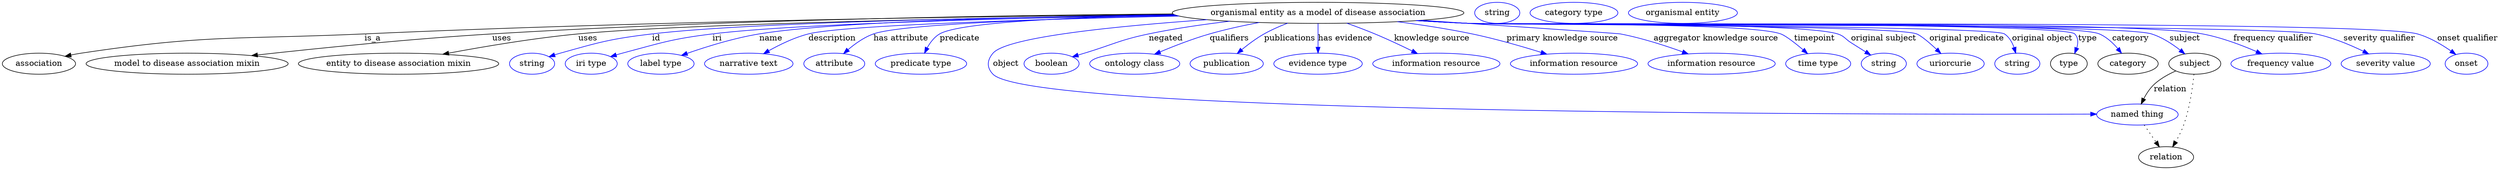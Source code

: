 digraph {
	graph [bb="0,0,4256.4,283"];
	node [label="\N"];
	"organismal entity as a model of disease association"	[height=0.5,
		label="organismal entity as a model of disease association",
		pos="2243.4,265",
		width=6.9147];
	association	[height=0.5,
		pos="62.394,178",
		width=1.7332];
	"organismal entity as a model of disease association" -> association	[label=is_a,
		lp="632.39,221.5",
		pos="e,106.73,190.67 1997.2,262.26 1678.8,259.19 1107,250.91 618.39,229 403,219.34 347.58,228.21 134.39,196 128.62,195.13 122.62,194.03 \
116.67,192.81"];
	"model to disease association mixin"	[height=0.5,
		pos="315.39,178",
		width=4.7843];
	"organismal entity as a model of disease association" -> "model to disease association mixin"	[label=uses,
		lp="852.89,221.5",
		pos="e,425.49,191.85 1995.7,263.14 1714.5,260.92 1242,253.48 836.39,229 698.66,220.69 541.01,204.64 435.54,192.97"];
	"entity to disease association mixin"	[height=0.5,
		pos="676.39,178",
		width=4.7482];
	"organismal entity as a model of disease association" -> "entity to disease association mixin"	[label=uses,
		lp="998.89,221.5",
		pos="e,751.79,194.22 2000.2,261.13 1690.5,256.81 1172.8,247.12 982.39,229 907.39,221.86 822.94,207.59 761.78,196.11"];
	id	[color=blue,
		height=0.5,
		label=string,
		pos="903.39,178",
		width=1.0652];
	"organismal entity as a model of disease association" -> id	[color=blue,
		label=id,
		lp="1115.4,221.5",
		pos="e,932.39,189.97 1999,261.51 1718.1,257.75 1274.3,248.84 1108.4,229 1037.6,220.53 1020,215.28 951.39,196 948.29,195.13 945.09,194.16 \
941.89,193.14",
		style=solid];
	iri	[color=blue,
		height=0.5,
		label="iri type",
		pos="1004.4,178",
		width=1.2277];
	"organismal entity as a model of disease association" -> iri	[color=blue,
		label=iri,
		lp="1218.4,221.5",
		pos="e,1037.3,190.11 2001.2,260.78 1744.9,256.49 1357.5,247.21 1210.4,229 1141.4,220.45 1124.6,213.98 1057.4,196 1054,195.1 1050.6,194.11 \
1047.1,193.09",
		style=solid];
	name	[color=blue,
		height=0.5,
		label="label type",
		pos="1123.4,178",
		width=1.5707];
	"organismal entity as a model of disease association" -> name	[color=blue,
		label=name,
		lp="1310.4,221.5",
		pos="e,1158.3,192.29 1997.8,262.05 1761.5,258.89 1421.2,250.62 1290.4,229 1247.9,221.97 1201,207.28 1167.7,195.64",
		style=solid];
	description	[color=blue,
		height=0.5,
		label="narrative text",
		pos="1273.4,178",
		width=2.0943];
	"organismal entity as a model of disease association" -> description	[color=blue,
		label=description,
		lp="1414.9,221.5",
		pos="e,1298.4,195.09 2006,259.52 1769.8,254.24 1434,244.21 1374.4,229 1350.8,222.97 1326.2,210.96 1307.2,200.23",
		style=solid];
	"has attribute"	[color=blue,
		height=0.5,
		label=attribute,
		pos="1418.4,178",
		width=1.4443];
	"organismal entity as a model of disease association" -> "has attribute"	[color=blue,
		label="has attribute",
		lp="1532.4,221.5",
		pos="e,1434.3,195.29 2004,259.96 1800.3,255.37 1533.4,246.17 1485.4,229 1469.4,223.28 1454,212.34 1442.1,202.15",
		style=solid];
	predicate	[color=blue,
		height=0.5,
		label="predicate type",
		pos="1566.4,178",
		width=2.1665];
	"organismal entity as a model of disease association" -> predicate	[color=blue,
		label=predicate,
		lp="1632.4,221.5",
		pos="e,1572.5,196.02 1999.3,261.4 1831.6,257.81 1633.2,249.26 1598.4,229 1589.1,223.61 1582.1,214.35 1577.1,205.26",
		style=solid];
	object	[color=blue,
		height=0.5,
		label="named thing",
		pos="3642.4,91",
		width=1.9318];
	"organismal entity as a model of disease association" -> object	[color=blue,
		label=object,
		lp="1711.4,178",
		pos="e,3572.7,91.747 2054.5,253.27 1903.5,242.68 1713.2,223.98 1689.4,196 1679,183.82 1678.3,171.51 1689.4,160 1755.5,91.603 3204,90.853 \
3562.6,91.721",
		style=solid];
	negated	[color=blue,
		height=0.5,
		label=boolean,
		pos="1789.4,178",
		width=1.2999];
	"organismal entity as a model of disease association" -> negated	[color=blue,
		label=negated,
		lp="1983.4,221.5",
		pos="e,1824.6,189.93 2092.6,250.67 2047.9,245.39 1998.9,238.3 1954.4,229 1904.4,218.56 1893.2,210.87 1844.4,196 1841.1,194.99 1837.7,\
193.95 1834.2,192.9",
		style=solid];
	qualifiers	[color=blue,
		height=0.5,
		label="ontology class",
		pos="1930.4,178",
		width=2.1304];
	"organismal entity as a model of disease association" -> qualifiers	[color=blue,
		label=qualifiers,
		lp="2091.9,221.5",
		pos="e,1964.3,194.24 2142.7,248.46 2115.2,243.26 2085.4,236.76 2058.4,229 2029.5,220.71 1998.1,208.5 1973.7,198.21",
		style=solid];
	publications	[color=blue,
		height=0.5,
		label=publication,
		pos="2087.4,178",
		width=1.7332];
	"organismal entity as a model of disease association" -> publications	[color=blue,
		label=publications,
		lp="2195.4,221.5",
		pos="e,2105.4,195.45 2191.5,247.38 2178.1,242.24 2163.9,236.05 2151.4,229 2138,221.42 2124.3,211.19 2113.1,201.95",
		style=solid];
	"has evidence"	[color=blue,
		height=0.5,
		label="evidence type",
		pos="2243.4,178",
		width=2.0943];
	"organismal entity as a model of disease association" -> "has evidence"	[color=blue,
		label="has evidence",
		lp="2289.9,221.5",
		pos="e,2243.4,196.18 2243.4,246.8 2243.4,235.16 2243.4,219.55 2243.4,206.24",
		style=solid];
	"knowledge source"	[color=blue,
		height=0.5,
		label="information resource",
		pos="2445.4,178",
		width=3.015];
	"organismal entity as a model of disease association" -> "knowledge source"	[color=blue,
		label="knowledge source",
		lp="2437.9,221.5",
		pos="e,2413.1,195.37 2292.6,247.3 2308,241.78 2325,235.41 2340.4,229 2361.7,220.11 2384.9,209.19 2404.1,199.83",
		style=solid];
	"primary knowledge source"	[color=blue,
		height=0.5,
		label="information resource",
		pos="2680.4,178",
		width=3.015];
	"organismal entity as a model of disease association" -> "primary knowledge source"	[color=blue,
		label="primary knowledge source",
		lp="2660.4,221.5",
		pos="e,2634,194.37 2378.9,249.86 2420,244.52 2465.3,237.6 2506.4,229 2546.3,220.66 2590.4,207.94 2624.3,197.41",
		style=solid];
	"aggregator knowledge source"	[color=blue,
		height=0.5,
		label="information resource",
		pos="2915.4,178",
		width=3.015];
	"organismal entity as a model of disease association" -> "aggregator knowledge source"	[color=blue,
		label="aggregator knowledge source",
		lp="2922.9,221.5",
		pos="e,2875.4,194.8 2419.7,252.29 2567.5,242.43 2755.1,229.82 2759.4,229 2795.8,222.03 2835.6,209.19 2865.9,198.27",
		style=solid];
	timepoint	[color=blue,
		height=0.5,
		label="time type",
		pos="3097.4,178",
		width=1.5346];
	"organismal entity as a model of disease association" -> timepoint	[color=blue,
		label=timepoint,
		lp="3091.4,221.5",
		pos="e,3079.3,195.24 2414.7,251.94 2443.7,250.12 2473.4,248.4 2501.4,247 2560.5,244.06 2977.8,249.2 3033.4,229 3041.8,225.94 3057.6,213.6 \
3071.5,201.95",
		style=solid];
	"original subject"	[color=blue,
		height=0.5,
		label=string,
		pos="3209.4,178",
		width=1.0652];
	"organismal entity as a model of disease association" -> "original subject"	[color=blue,
		label="original subject",
		lp="3209.4,221.5",
		pos="e,3187.3,192.7 2414,251.86 2443.2,250.04 2473.1,248.33 2501.4,247 2571.2,243.7 3063.7,249.88 3130.4,229 3142,225.36 3143.1,220.57 \
3153.4,214 3161.6,208.79 3170.4,203.21 3178.7,198.07",
		style=solid];
	"original predicate"	[color=blue,
		height=0.5,
		label=uriorcurie,
		pos="3323.4,178",
		width=1.5887];
	"organismal entity as a model of disease association" -> "original predicate"	[color=blue,
		label="original predicate",
		lp="3350.9,221.5",
		pos="e,3306.9,195.51 2413,251.8 2442.5,249.97 2472.8,248.28 2501.4,247 2543.8,245.1 3225.8,244.25 3265.4,229 3273.2,226.01 3287.2,214.01 \
3299.5,202.52",
		style=solid];
	"original object"	[color=blue,
		height=0.5,
		label=string,
		pos="3437.4,178",
		width=1.0652];
	"organismal entity as a model of disease association" -> "original object"	[color=blue,
		label="original object",
		lp="3479.9,221.5",
		pos="e,3434.7,195.96 2412.3,251.75 2442,249.92 2472.6,248.23 2501.4,247 2526.8,245.91 3394.3,243.09 3415.4,229 3423.4,223.65 3428.5,214.66 \
3431.8,205.76",
		style=solid];
	type	[height=0.5,
		pos="3525.4,178",
		width=0.86659];
	"organismal entity as a model of disease association" -> type	[color=blue,
		label=type,
		lp="3557.4,221.5",
		pos="e,3535.3,195.52 2412,251.72 2441.7,249.88 2472.5,248.2 2501.4,247 2530.1,245.81 3515.3,249.49 3535.4,229 3541.6,222.67 3541.4,213.63 \
3538.9,204.97",
		style=solid];
	category	[height=0.5,
		pos="3626.4,178",
		width=1.4263];
	"organismal entity as a model of disease association" -> category	[color=blue,
		label=category,
		lp="3630.9,221.5",
		pos="e,3615.3,195.86 2411.6,251.72 2441.5,249.88 2472.4,248.2 2501.4,247 2561.1,244.53 3522.5,252.62 3577.4,229 3589.8,223.67 3600.6,\
213.57 3609,203.84",
		style=solid];
	subject	[height=0.5,
		pos="3740.4,178",
		width=1.2277];
	"organismal entity as a model of disease association" -> subject	[color=blue,
		label=subject,
		lp="3723.4,221.5",
		pos="e,3723.4,194.75 2411.6,251.69 2441.5,249.85 2472.4,248.18 2501.4,247 2566.1,244.37 3604.6,248.43 3666.4,229 3684.4,223.34 3702,211.75 \
3715.5,201.16",
		style=solid];
	"frequency qualifier"	[color=blue,
		height=0.5,
		label="frequency value",
		pos="3887.4,178",
		width=2.3651];
	"organismal entity as a model of disease association" -> "frequency qualifier"	[color=blue,
		label="frequency qualifier",
		lp="3874.4,221.5",
		pos="e,3855,194.69 2411.3,251.68 2441.3,249.84 2472.2,248.17 2501.4,247 2640.4,241.42 3616.7,254.69 3753.4,229 3785.5,222.98 3819.9,209.97 \
3845.8,198.73",
		style=solid];
	"severity qualifier"	[color=blue,
		height=0.5,
		label="severity value",
		pos="4066.4,178",
		width=2.1123];
	"organismal entity as a model of disease association" -> "severity qualifier"	[color=blue,
		label="severity qualifier",
		lp="4055.4,221.5",
		pos="e,4037.3,194.83 2410.9,251.66 2441,249.81 2472.1,248.15 2501.4,247 2581.6,243.86 3867.8,245.23 3946.4,229 3975,223.1 4005.2,210.42 \
4028.3,199.31",
		style=solid];
	"onset qualifier"	[color=blue,
		height=0.5,
		label=onset,
		pos="4203.4,178",
		width=1.011];
	"organismal entity as a model of disease association" -> "onset qualifier"	[color=blue,
		label="onset qualifier",
		lp="4204.9,221.5",
		pos="e,4185.3,193.83 2410.6,251.65 2440.8,249.8 2472,248.13 2501.4,247 2591.3,243.54 4033.9,253.57 4120.4,229 4141,223.15 4161.7,210.73 \
4177.2,199.74",
		style=solid];
	relation	[height=0.5,
		pos="3691.4,18",
		width=1.2999];
	object -> relation	[pos="e,3679.9,35.705 3654,73.174 3660,64.509 3667.4,53.768 3674,44.141",
		style=dotted];
	association_type	[color=blue,
		height=0.5,
		label=string,
		pos="2548.4,265",
		width=1.0652];
	association_category	[color=blue,
		height=0.5,
		label="category type",
		pos="2679.4,265",
		width=2.0762];
	subject -> object	[label=relation,
		lp="3698.4,134.5",
		pos="e,3648.8,108.97 3707.9,165.59 3695.1,159.94 3681,152.13 3670.4,142 3663.4,135.31 3657.7,126.48 3653.3,118.1"];
	subject -> relation	[pos="e,3702.6,35.828 3739,159.99 3736.9,139.02 3732,102.55 3721.4,73 3717.9,63.258 3712.8,53.189 3707.8,44.423",
		style=dotted];
	"organismal entity as a model of disease association_subject"	[color=blue,
		height=0.5,
		label="organismal entity",
		pos="2865.4,265",
		width=2.5817];
}
